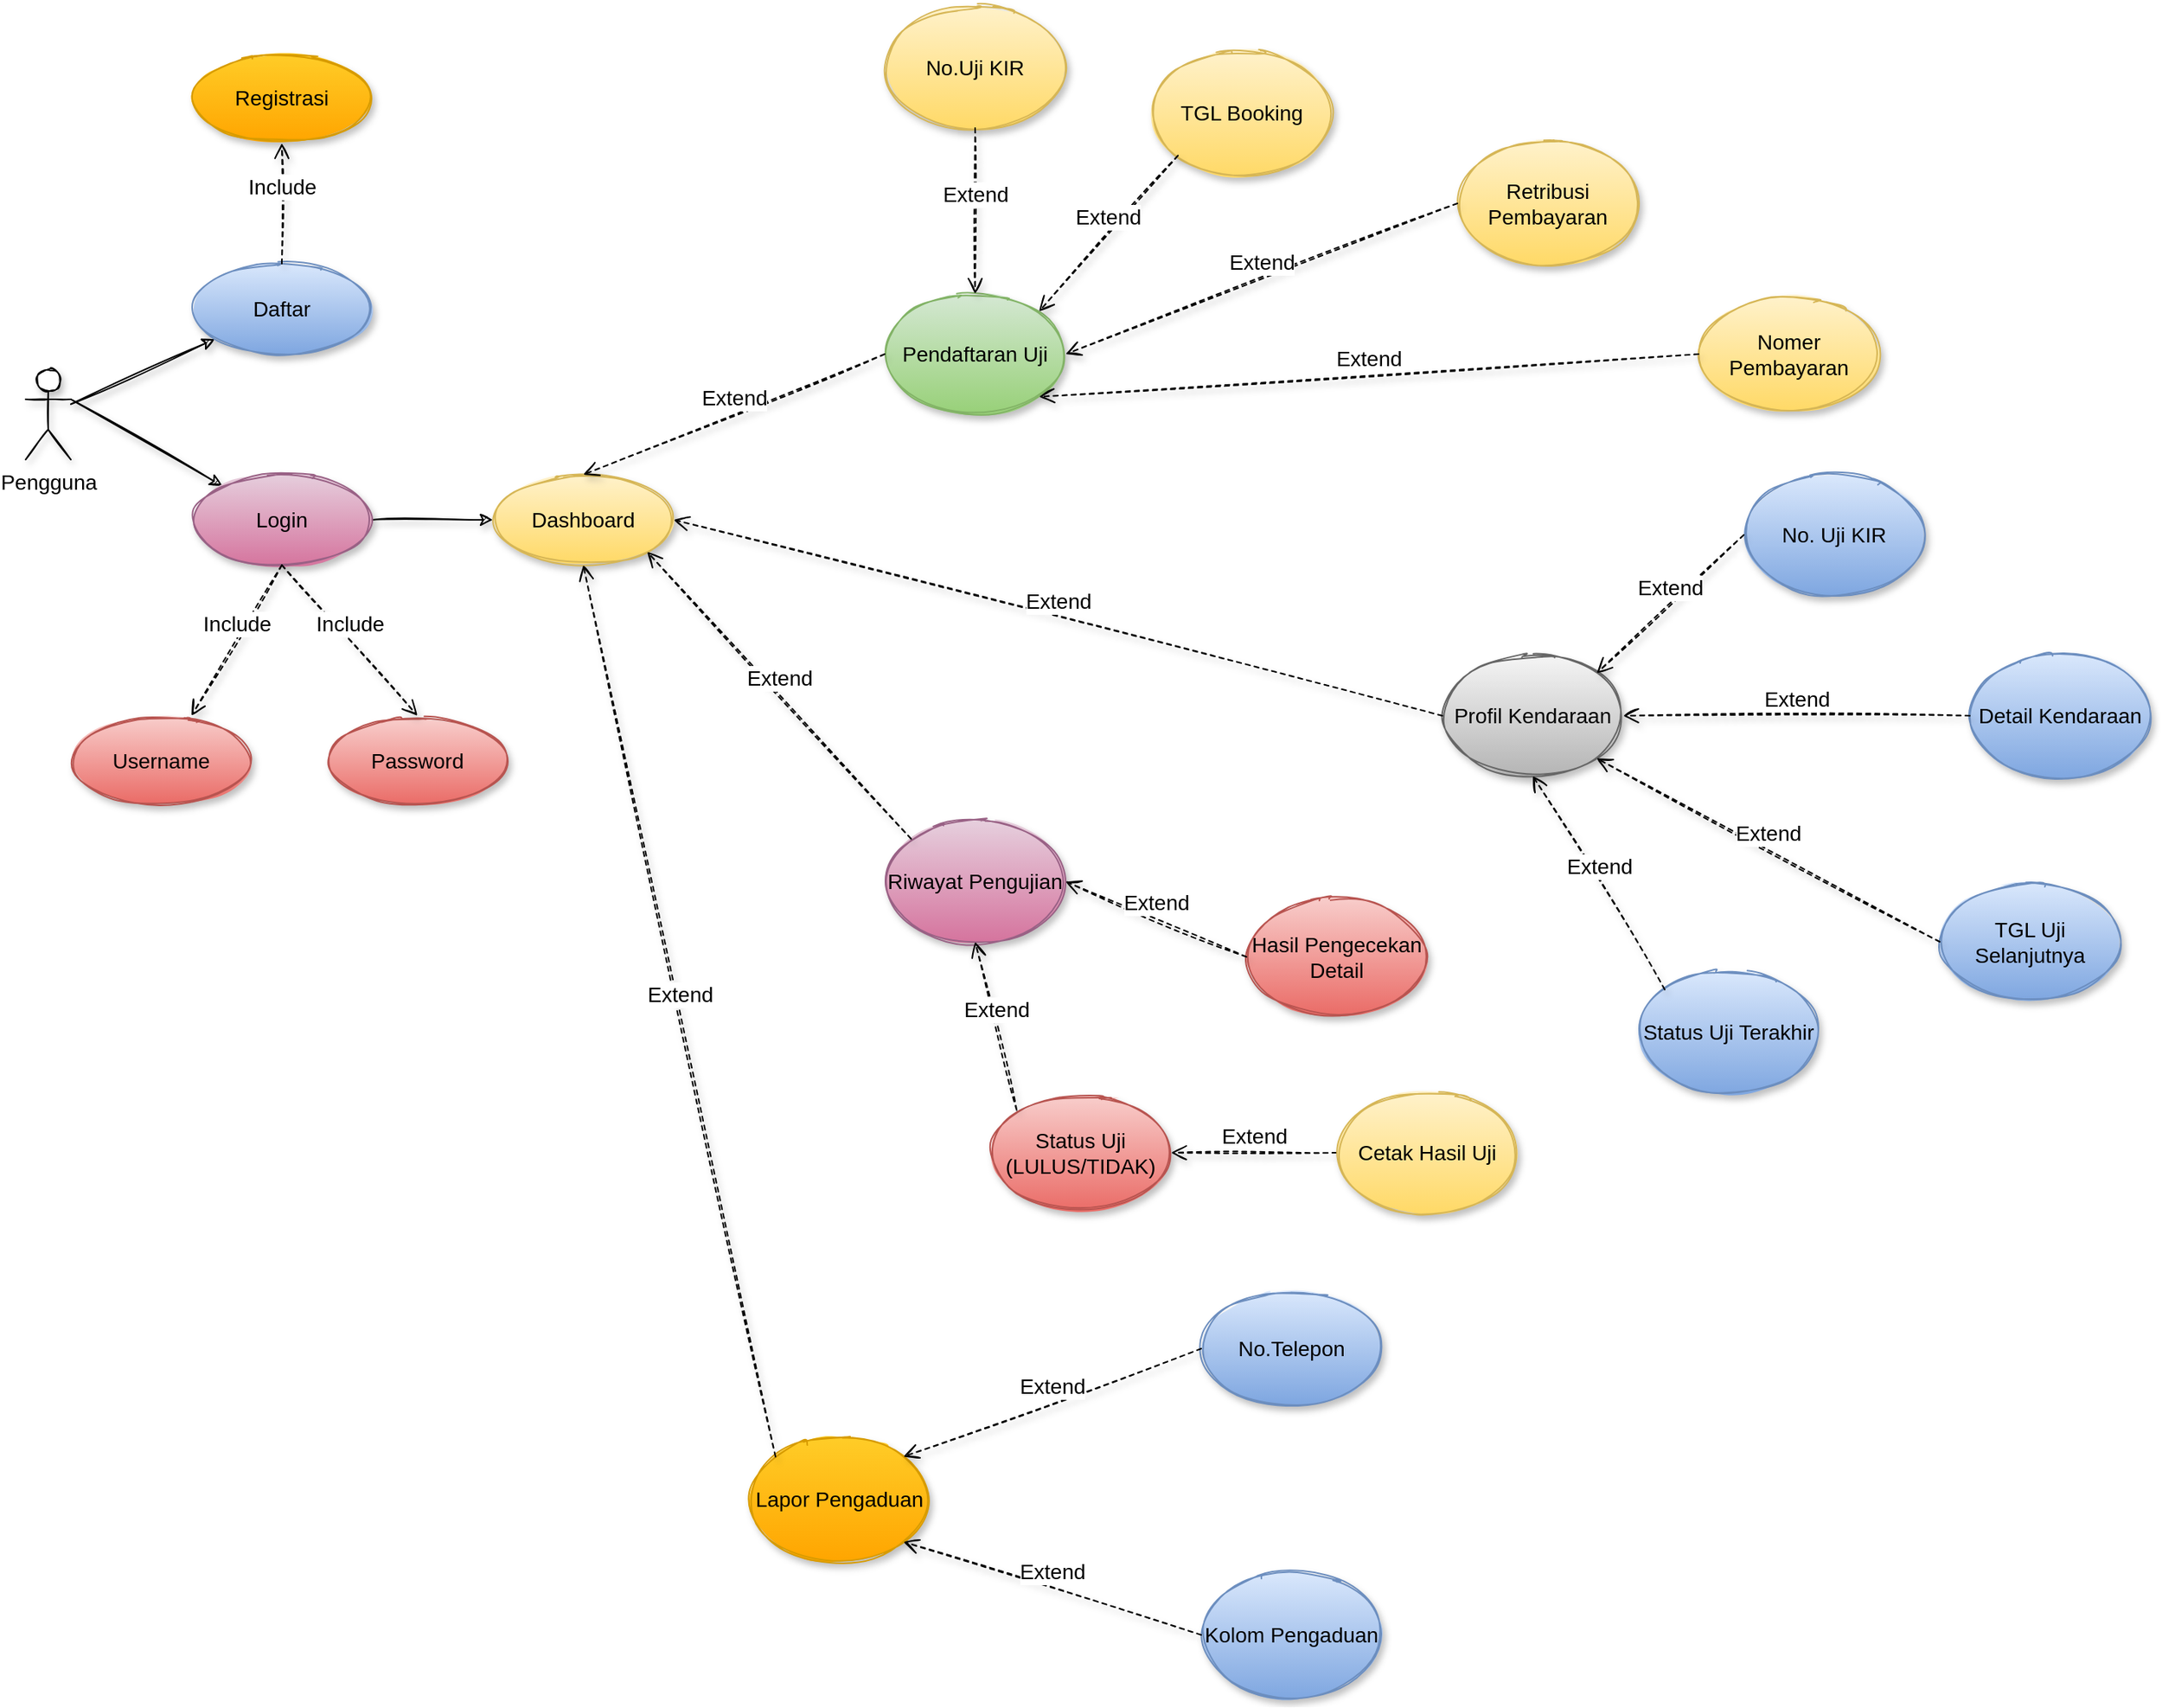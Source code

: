 <mxfile version="15.4.1" type="github">
  <diagram id="CmU3FeHNadlqEfyglv6B" name="Page-1">
    <mxGraphModel dx="2170" dy="1150" grid="1" gridSize="10" guides="1" tooltips="1" connect="1" arrows="1" fold="1" page="1" pageScale="1" pageWidth="1654" pageHeight="1169" math="0" shadow="0">
      <root>
        <mxCell id="0" />
        <mxCell id="1" parent="0" />
        <mxCell id="GXTMQiFwEBiFqibqNCe0-33" value="" style="edgeStyle=none;rounded=0;orthogonalLoop=1;jettySize=auto;html=1;fontSize=14;shadow=1;sketch=1;" edge="1" parent="1" source="GXTMQiFwEBiFqibqNCe0-27" target="GXTMQiFwEBiFqibqNCe0-32">
          <mxGeometry relative="1" as="geometry" />
        </mxCell>
        <mxCell id="GXTMQiFwEBiFqibqNCe0-35" style="edgeStyle=none;rounded=0;orthogonalLoop=1;jettySize=auto;html=1;exitX=1;exitY=0.333;exitDx=0;exitDy=0;exitPerimeter=0;fontSize=14;shadow=1;sketch=1;" edge="1" parent="1" source="GXTMQiFwEBiFqibqNCe0-27" target="GXTMQiFwEBiFqibqNCe0-34">
          <mxGeometry relative="1" as="geometry" />
        </mxCell>
        <mxCell id="GXTMQiFwEBiFqibqNCe0-27" value="Pengguna" style="shape=umlActor;verticalLabelPosition=bottom;verticalAlign=top;html=1;outlineConnect=0;fontSize=14;shadow=1;sketch=1;" vertex="1" parent="1">
          <mxGeometry x="20" y="270" width="30" height="60" as="geometry" />
        </mxCell>
        <mxCell id="GXTMQiFwEBiFqibqNCe0-32" value="Daftar" style="ellipse;whiteSpace=wrap;html=1;fontSize=14;verticalAlign=middle;align=center;labelPosition=center;verticalLabelPosition=middle;gradientColor=#7ea6e0;fillColor=#dae8fc;strokeColor=#6c8ebf;shadow=1;sketch=1;" vertex="1" parent="1">
          <mxGeometry x="130" y="200" width="120" height="60" as="geometry" />
        </mxCell>
        <mxCell id="GXTMQiFwEBiFqibqNCe0-45" value="" style="edgeStyle=none;rounded=0;orthogonalLoop=1;jettySize=auto;html=1;fontSize=14;shadow=1;sketch=1;" edge="1" parent="1" source="GXTMQiFwEBiFqibqNCe0-34" target="GXTMQiFwEBiFqibqNCe0-44">
          <mxGeometry relative="1" as="geometry" />
        </mxCell>
        <mxCell id="GXTMQiFwEBiFqibqNCe0-34" value="Login" style="ellipse;whiteSpace=wrap;html=1;fontSize=14;verticalAlign=middle;labelPosition=center;verticalLabelPosition=middle;align=center;gradientColor=#d5739d;fillColor=#e6d0de;strokeColor=#996185;shadow=1;sketch=1;" vertex="1" parent="1">
          <mxGeometry x="130" y="340" width="120" height="60" as="geometry" />
        </mxCell>
        <mxCell id="GXTMQiFwEBiFqibqNCe0-38" value="Include" style="html=1;verticalAlign=bottom;endArrow=open;dashed=1;endSize=8;rounded=0;fontSize=14;exitX=0.5;exitY=0;exitDx=0;exitDy=0;shadow=1;sketch=1;" edge="1" parent="1" source="GXTMQiFwEBiFqibqNCe0-32">
          <mxGeometry relative="1" as="geometry">
            <mxPoint x="230" y="120" as="sourcePoint" />
            <mxPoint x="190" y="120" as="targetPoint" />
          </mxGeometry>
        </mxCell>
        <mxCell id="GXTMQiFwEBiFqibqNCe0-39" value="Registrasi" style="ellipse;fontSize=14;verticalAlign=middle;align=center;whiteSpace=wrap;html=1;labelBorderColor=none;labelBackgroundColor=none;labelPosition=center;verticalLabelPosition=middle;gradientColor=#ffa500;fillColor=#ffcd28;strokeColor=#d79b00;shadow=1;sketch=1;" vertex="1" parent="1">
          <mxGeometry x="130" y="60" width="120" height="60" as="geometry" />
        </mxCell>
        <mxCell id="GXTMQiFwEBiFqibqNCe0-40" value="Include" style="html=1;verticalAlign=bottom;endArrow=open;dashed=1;endSize=8;rounded=0;fontSize=14;exitX=0.5;exitY=1;exitDx=0;exitDy=0;shadow=1;sketch=1;" edge="1" parent="1" source="GXTMQiFwEBiFqibqNCe0-34">
          <mxGeometry relative="1" as="geometry">
            <mxPoint x="210" y="500" as="sourcePoint" />
            <mxPoint x="130" y="500" as="targetPoint" />
          </mxGeometry>
        </mxCell>
        <mxCell id="GXTMQiFwEBiFqibqNCe0-41" value="Password" style="ellipse;whiteSpace=wrap;html=1;fontSize=14;verticalAlign=middle;labelPosition=center;verticalLabelPosition=middle;align=center;gradientColor=#ea6b66;fillColor=#f8cecc;strokeColor=#b85450;shadow=1;sketch=1;" vertex="1" parent="1">
          <mxGeometry x="220" y="500" width="120" height="60" as="geometry" />
        </mxCell>
        <mxCell id="GXTMQiFwEBiFqibqNCe0-42" value="Username" style="ellipse;whiteSpace=wrap;html=1;fontSize=14;verticalAlign=middle;labelPosition=center;verticalLabelPosition=middle;align=center;gradientColor=#ea6b66;fillColor=#f8cecc;strokeColor=#b85450;shadow=1;sketch=1;" vertex="1" parent="1">
          <mxGeometry x="50" y="500" width="120" height="60" as="geometry" />
        </mxCell>
        <mxCell id="GXTMQiFwEBiFqibqNCe0-43" value="Include" style="html=1;verticalAlign=bottom;endArrow=open;dashed=1;endSize=8;rounded=0;fontSize=14;entryX=0.5;entryY=0;entryDx=0;entryDy=0;shadow=1;sketch=1;" edge="1" parent="1" target="GXTMQiFwEBiFqibqNCe0-41">
          <mxGeometry relative="1" as="geometry">
            <mxPoint x="190" y="400" as="sourcePoint" />
            <mxPoint x="140" y="510" as="targetPoint" />
          </mxGeometry>
        </mxCell>
        <mxCell id="GXTMQiFwEBiFqibqNCe0-44" value="Dashboard" style="ellipse;whiteSpace=wrap;html=1;fontSize=14;verticalAlign=middle;labelPosition=center;verticalLabelPosition=middle;align=center;gradientColor=#ffd966;fillColor=#fff2cc;strokeColor=#d6b656;shadow=1;sketch=1;" vertex="1" parent="1">
          <mxGeometry x="330" y="340" width="120" height="60" as="geometry" />
        </mxCell>
        <mxCell id="GXTMQiFwEBiFqibqNCe0-46" value="Pendaftaran Uji" style="ellipse;whiteSpace=wrap;html=1;labelBackgroundColor=none;labelBorderColor=none;fontSize=14;align=center;gradientColor=#97d077;fillColor=#d5e8d4;strokeColor=#82b366;shadow=1;sketch=1;" vertex="1" parent="1">
          <mxGeometry x="590" y="220" width="120" height="80" as="geometry" />
        </mxCell>
        <mxCell id="GXTMQiFwEBiFqibqNCe0-47" value="Profil Kendaraan" style="ellipse;whiteSpace=wrap;html=1;labelBackgroundColor=none;labelBorderColor=none;fontSize=14;align=center;gradientColor=#b3b3b3;fillColor=#f5f5f5;strokeColor=#666666;shadow=1;sketch=1;" vertex="1" parent="1">
          <mxGeometry x="960" y="460" width="120" height="80" as="geometry" />
        </mxCell>
        <mxCell id="GXTMQiFwEBiFqibqNCe0-49" value="Riwayat Pengujian" style="ellipse;whiteSpace=wrap;html=1;labelBackgroundColor=none;labelBorderColor=none;fontSize=14;align=center;gradientColor=#d5739d;fillColor=#e6d0de;strokeColor=#996185;shadow=1;sketch=1;" vertex="1" parent="1">
          <mxGeometry x="590" y="570" width="120" height="80" as="geometry" />
        </mxCell>
        <mxCell id="GXTMQiFwEBiFqibqNCe0-53" value="Lapor Pengaduan" style="ellipse;whiteSpace=wrap;html=1;labelBackgroundColor=none;labelBorderColor=none;fontSize=14;align=center;gradientColor=#ffa500;fillColor=#ffcd28;strokeColor=#d79b00;shadow=1;sketch=1;" vertex="1" parent="1">
          <mxGeometry x="500" y="980" width="120" height="80" as="geometry" />
        </mxCell>
        <mxCell id="GXTMQiFwEBiFqibqNCe0-59" value="Extend" style="html=1;verticalAlign=bottom;endArrow=open;dashed=1;endSize=8;rounded=0;fontSize=14;entryX=0.5;entryY=0;entryDx=0;entryDy=0;exitX=0;exitY=0.5;exitDx=0;exitDy=0;shadow=1;sketch=1;" edge="1" parent="1" source="GXTMQiFwEBiFqibqNCe0-46" target="GXTMQiFwEBiFqibqNCe0-44">
          <mxGeometry relative="1" as="geometry">
            <mxPoint x="530" y="209.17" as="sourcePoint" />
            <mxPoint x="450" y="209.17" as="targetPoint" />
          </mxGeometry>
        </mxCell>
        <mxCell id="GXTMQiFwEBiFqibqNCe0-60" value="Extend" style="html=1;verticalAlign=bottom;endArrow=open;dashed=1;endSize=8;rounded=0;fontSize=14;exitX=0;exitY=0.5;exitDx=0;exitDy=0;shadow=1;sketch=1;" edge="1" parent="1" source="GXTMQiFwEBiFqibqNCe0-47">
          <mxGeometry relative="1" as="geometry">
            <mxPoint x="530.0" y="329.17" as="sourcePoint" />
            <mxPoint x="450" y="370" as="targetPoint" />
          </mxGeometry>
        </mxCell>
        <mxCell id="GXTMQiFwEBiFqibqNCe0-62" value="Extend" style="html=1;verticalAlign=bottom;endArrow=open;dashed=1;endSize=8;rounded=0;fontSize=14;entryX=1;entryY=1;entryDx=0;entryDy=0;exitX=0;exitY=0;exitDx=0;exitDy=0;shadow=1;sketch=1;" edge="1" parent="1" source="GXTMQiFwEBiFqibqNCe0-49" target="GXTMQiFwEBiFqibqNCe0-44">
          <mxGeometry relative="1" as="geometry">
            <mxPoint x="530.0" y="558.33" as="sourcePoint" />
            <mxPoint x="450.0" y="558.33" as="targetPoint" />
          </mxGeometry>
        </mxCell>
        <mxCell id="GXTMQiFwEBiFqibqNCe0-63" value="Extend" style="html=1;verticalAlign=bottom;endArrow=open;dashed=1;endSize=8;rounded=0;fontSize=14;entryX=0.5;entryY=1;entryDx=0;entryDy=0;exitX=0;exitY=0;exitDx=0;exitDy=0;shadow=1;sketch=1;" edge="1" parent="1" source="GXTMQiFwEBiFqibqNCe0-53" target="GXTMQiFwEBiFqibqNCe0-44">
          <mxGeometry relative="1" as="geometry">
            <mxPoint x="530.0" y="669.17" as="sourcePoint" />
            <mxPoint x="450.0" y="669.17" as="targetPoint" />
          </mxGeometry>
        </mxCell>
        <mxCell id="GXTMQiFwEBiFqibqNCe0-66" value="No.Uji KIR" style="ellipse;whiteSpace=wrap;html=1;labelBackgroundColor=none;labelBorderColor=none;fontSize=14;align=center;gradientColor=#ffd966;fillColor=#fff2cc;strokeColor=#d6b656;shadow=1;sketch=1;" vertex="1" parent="1">
          <mxGeometry x="590" y="30" width="120" height="80" as="geometry" />
        </mxCell>
        <mxCell id="GXTMQiFwEBiFqibqNCe0-67" value="Retribusi Pembayaran" style="ellipse;whiteSpace=wrap;html=1;labelBackgroundColor=none;labelBorderColor=none;fontSize=14;align=center;fillColor=#fff2cc;strokeColor=#d6b656;gradientColor=#ffd966;shadow=1;sketch=1;" vertex="1" parent="1">
          <mxGeometry x="970" y="120" width="120" height="80" as="geometry" />
        </mxCell>
        <mxCell id="GXTMQiFwEBiFqibqNCe0-68" value="TGL Booking" style="ellipse;whiteSpace=wrap;html=1;labelBackgroundColor=none;labelBorderColor=none;fontSize=14;align=center;fillColor=#fff2cc;strokeColor=#d6b656;gradientColor=#ffd966;shadow=1;sketch=1;" vertex="1" parent="1">
          <mxGeometry x="767" y="60" width="120" height="80" as="geometry" />
        </mxCell>
        <mxCell id="GXTMQiFwEBiFqibqNCe0-69" value="Nomer Pembayaran" style="ellipse;whiteSpace=wrap;html=1;labelBackgroundColor=none;labelBorderColor=none;fontSize=14;align=center;fillColor=#fff2cc;strokeColor=#d6b656;gradientColor=#ffd966;shadow=1;sketch=1;" vertex="1" parent="1">
          <mxGeometry x="1130" y="220" width="120" height="80" as="geometry" />
        </mxCell>
        <mxCell id="GXTMQiFwEBiFqibqNCe0-70" value="Detail Kendaraan" style="ellipse;whiteSpace=wrap;html=1;labelBackgroundColor=none;labelBorderColor=none;fontSize=14;align=center;gradientColor=#7ea6e0;fillColor=#dae8fc;strokeColor=#6c8ebf;shadow=1;sketch=1;" vertex="1" parent="1">
          <mxGeometry x="1310" y="460" width="120" height="80" as="geometry" />
        </mxCell>
        <mxCell id="GXTMQiFwEBiFqibqNCe0-71" value="Kolom Pengaduan" style="ellipse;whiteSpace=wrap;html=1;labelBackgroundColor=none;labelBorderColor=none;fontSize=14;align=center;gradientColor=#7ea6e0;fillColor=#dae8fc;strokeColor=#6c8ebf;shadow=1;sketch=1;" vertex="1" parent="1">
          <mxGeometry x="800" y="1070" width="120" height="80" as="geometry" />
        </mxCell>
        <mxCell id="GXTMQiFwEBiFqibqNCe0-72" value="No.Telepon" style="ellipse;whiteSpace=wrap;html=1;labelBackgroundColor=none;labelBorderColor=none;fontSize=14;align=center;gradientColor=#7ea6e0;fillColor=#dae8fc;strokeColor=#6c8ebf;shadow=1;sketch=1;" vertex="1" parent="1">
          <mxGeometry x="800" y="880" width="120" height="80" as="geometry" />
        </mxCell>
        <mxCell id="GXTMQiFwEBiFqibqNCe0-73" value="TGL Uji Selanjutnya" style="ellipse;whiteSpace=wrap;html=1;labelBackgroundColor=none;labelBorderColor=none;fontSize=14;align=center;gradientColor=#7ea6e0;fillColor=#dae8fc;strokeColor=#6c8ebf;shadow=1;sketch=1;" vertex="1" parent="1">
          <mxGeometry x="1290" y="610" width="120" height="80" as="geometry" />
        </mxCell>
        <mxCell id="GXTMQiFwEBiFqibqNCe0-74" value="Hasil Pengecekan Detail" style="ellipse;whiteSpace=wrap;html=1;labelBackgroundColor=none;labelBorderColor=none;fontSize=14;align=center;gradientColor=#ea6b66;fillColor=#f8cecc;strokeColor=#b85450;shadow=1;sketch=1;" vertex="1" parent="1">
          <mxGeometry x="830" y="620" width="120" height="80" as="geometry" />
        </mxCell>
        <mxCell id="GXTMQiFwEBiFqibqNCe0-75" value="Extend" style="html=1;verticalAlign=bottom;endArrow=open;dashed=1;endSize=8;rounded=0;fontSize=14;entryX=0.5;entryY=0;entryDx=0;entryDy=0;exitX=0.5;exitY=1;exitDx=0;exitDy=0;shadow=1;sketch=1;" edge="1" parent="1" source="GXTMQiFwEBiFqibqNCe0-66" target="GXTMQiFwEBiFqibqNCe0-46">
          <mxGeometry relative="1" as="geometry">
            <mxPoint x="690.0" y="70" as="sourcePoint" />
            <mxPoint x="560" y="240" as="targetPoint" />
          </mxGeometry>
        </mxCell>
        <mxCell id="GXTMQiFwEBiFqibqNCe0-76" value="Extend" style="html=1;verticalAlign=bottom;endArrow=open;dashed=1;endSize=8;rounded=0;fontSize=14;entryX=1;entryY=0;entryDx=0;entryDy=0;exitX=0;exitY=1;exitDx=0;exitDy=0;shadow=1;sketch=1;" edge="1" parent="1" source="GXTMQiFwEBiFqibqNCe0-68" target="GXTMQiFwEBiFqibqNCe0-46">
          <mxGeometry relative="1" as="geometry">
            <mxPoint x="700.0" y="160" as="sourcePoint" />
            <mxPoint x="632.426" y="231.716" as="targetPoint" />
          </mxGeometry>
        </mxCell>
        <mxCell id="GXTMQiFwEBiFqibqNCe0-77" value="Extend" style="html=1;verticalAlign=bottom;endArrow=open;dashed=1;endSize=8;rounded=0;fontSize=14;entryX=1;entryY=0.5;entryDx=0;entryDy=0;exitX=0;exitY=0.5;exitDx=0;exitDy=0;shadow=1;sketch=1;" edge="1" parent="1" source="GXTMQiFwEBiFqibqNCe0-67" target="GXTMQiFwEBiFqibqNCe0-46">
          <mxGeometry relative="1" as="geometry">
            <mxPoint x="700.0" y="258.28" as="sourcePoint" />
            <mxPoint x="632.426" y="329.996" as="targetPoint" />
          </mxGeometry>
        </mxCell>
        <mxCell id="GXTMQiFwEBiFqibqNCe0-78" value="Extend" style="html=1;verticalAlign=bottom;endArrow=open;dashed=1;endSize=8;rounded=0;fontSize=14;entryX=1;entryY=1;entryDx=0;entryDy=0;exitX=0;exitY=0.5;exitDx=0;exitDy=0;shadow=1;sketch=1;" edge="1" parent="1" source="GXTMQiFwEBiFqibqNCe0-69" target="GXTMQiFwEBiFqibqNCe0-46">
          <mxGeometry relative="1" as="geometry">
            <mxPoint x="700" y="310" as="sourcePoint" />
            <mxPoint x="632.426" y="441.716" as="targetPoint" />
          </mxGeometry>
        </mxCell>
        <mxCell id="GXTMQiFwEBiFqibqNCe0-81" value="No. Uji KIR" style="ellipse;whiteSpace=wrap;html=1;labelBackgroundColor=none;labelBorderColor=none;fontSize=14;align=center;gradientColor=#7ea6e0;fillColor=#dae8fc;strokeColor=#6c8ebf;shadow=1;sketch=1;" vertex="1" parent="1">
          <mxGeometry x="1160" y="340" width="120" height="80" as="geometry" />
        </mxCell>
        <mxCell id="GXTMQiFwEBiFqibqNCe0-82" value="Status Uji Terakhir" style="ellipse;whiteSpace=wrap;html=1;labelBackgroundColor=none;labelBorderColor=none;fontSize=14;align=center;gradientColor=#7ea6e0;fillColor=#dae8fc;strokeColor=#6c8ebf;shadow=1;sketch=1;" vertex="1" parent="1">
          <mxGeometry x="1090" y="670" width="120" height="80" as="geometry" />
        </mxCell>
        <mxCell id="GXTMQiFwEBiFqibqNCe0-86" value="Status Uji (LULUS/TIDAK)" style="ellipse;whiteSpace=wrap;html=1;labelBackgroundColor=none;labelBorderColor=none;fontSize=14;align=center;gradientColor=#ea6b66;fillColor=#f8cecc;strokeColor=#b85450;shadow=1;sketch=1;" vertex="1" parent="1">
          <mxGeometry x="660" y="750" width="120" height="80" as="geometry" />
        </mxCell>
        <mxCell id="GXTMQiFwEBiFqibqNCe0-87" value="Extend" style="html=1;verticalAlign=bottom;endArrow=open;dashed=1;endSize=8;rounded=0;fontSize=14;entryX=1;entryY=0;entryDx=0;entryDy=0;exitX=0;exitY=0.5;exitDx=0;exitDy=0;shadow=1;sketch=1;" edge="1" parent="1" source="GXTMQiFwEBiFqibqNCe0-81" target="GXTMQiFwEBiFqibqNCe0-47">
          <mxGeometry relative="1" as="geometry">
            <mxPoint x="1140" y="400" as="sourcePoint" />
            <mxPoint x="702.426" y="428.284" as="targetPoint" />
          </mxGeometry>
        </mxCell>
        <mxCell id="GXTMQiFwEBiFqibqNCe0-88" value="Extend" style="html=1;verticalAlign=bottom;endArrow=open;dashed=1;endSize=8;rounded=0;fontSize=14;entryX=1;entryY=0.5;entryDx=0;entryDy=0;exitX=0;exitY=0.5;exitDx=0;exitDy=0;shadow=1;sketch=1;" edge="1" parent="1" source="GXTMQiFwEBiFqibqNCe0-70" target="GXTMQiFwEBiFqibqNCe0-47">
          <mxGeometry relative="1" as="geometry">
            <mxPoint x="1290" y="511.72" as="sourcePoint" />
            <mxPoint x="852.426" y="540.004" as="targetPoint" />
          </mxGeometry>
        </mxCell>
        <mxCell id="GXTMQiFwEBiFqibqNCe0-89" value="Extend" style="html=1;verticalAlign=bottom;endArrow=open;dashed=1;endSize=8;rounded=0;fontSize=14;entryX=1;entryY=1;entryDx=0;entryDy=0;exitX=0;exitY=0.5;exitDx=0;exitDy=0;shadow=1;sketch=1;" edge="1" parent="1" source="GXTMQiFwEBiFqibqNCe0-73" target="GXTMQiFwEBiFqibqNCe0-47">
          <mxGeometry relative="1" as="geometry">
            <mxPoint x="1160" y="290" as="sourcePoint" />
            <mxPoint x="722.426" y="318.284" as="targetPoint" />
          </mxGeometry>
        </mxCell>
        <mxCell id="GXTMQiFwEBiFqibqNCe0-90" value="Extend" style="html=1;verticalAlign=bottom;endArrow=open;dashed=1;endSize=8;rounded=0;fontSize=14;entryX=0.5;entryY=1;entryDx=0;entryDy=0;exitX=0;exitY=0;exitDx=0;exitDy=0;shadow=1;sketch=1;" edge="1" parent="1" source="GXTMQiFwEBiFqibqNCe0-82" target="GXTMQiFwEBiFqibqNCe0-47">
          <mxGeometry relative="1" as="geometry">
            <mxPoint x="1170" y="300" as="sourcePoint" />
            <mxPoint x="732.426" y="328.284" as="targetPoint" />
          </mxGeometry>
        </mxCell>
        <mxCell id="GXTMQiFwEBiFqibqNCe0-91" value="Extend" style="html=1;verticalAlign=bottom;endArrow=open;dashed=1;endSize=8;rounded=0;fontSize=14;entryX=1;entryY=0.5;entryDx=0;entryDy=0;exitX=0;exitY=0.5;exitDx=0;exitDy=0;shadow=1;sketch=1;" edge="1" parent="1" source="GXTMQiFwEBiFqibqNCe0-74" target="GXTMQiFwEBiFqibqNCe0-49">
          <mxGeometry relative="1" as="geometry">
            <mxPoint x="1180" y="310" as="sourcePoint" />
            <mxPoint x="742.426" y="338.284" as="targetPoint" />
          </mxGeometry>
        </mxCell>
        <mxCell id="GXTMQiFwEBiFqibqNCe0-92" value="Extend" style="html=1;verticalAlign=bottom;endArrow=open;dashed=1;endSize=8;rounded=0;fontSize=14;entryX=0.5;entryY=1;entryDx=0;entryDy=0;exitX=0;exitY=0;exitDx=0;exitDy=0;shadow=1;sketch=1;" edge="1" parent="1" source="GXTMQiFwEBiFqibqNCe0-86" target="GXTMQiFwEBiFqibqNCe0-49">
          <mxGeometry relative="1" as="geometry">
            <mxPoint x="1190" y="320" as="sourcePoint" />
            <mxPoint x="752.426" y="348.284" as="targetPoint" />
          </mxGeometry>
        </mxCell>
        <mxCell id="GXTMQiFwEBiFqibqNCe0-93" value="Extend" style="html=1;verticalAlign=bottom;endArrow=open;dashed=1;endSize=8;rounded=0;fontSize=14;entryX=1;entryY=0;entryDx=0;entryDy=0;exitX=0;exitY=0.5;exitDx=0;exitDy=0;shadow=1;sketch=1;" edge="1" parent="1" source="GXTMQiFwEBiFqibqNCe0-72" target="GXTMQiFwEBiFqibqNCe0-53">
          <mxGeometry relative="1" as="geometry">
            <mxPoint x="1200" y="330" as="sourcePoint" />
            <mxPoint x="762.426" y="358.284" as="targetPoint" />
          </mxGeometry>
        </mxCell>
        <mxCell id="GXTMQiFwEBiFqibqNCe0-94" value="Extend" style="html=1;verticalAlign=bottom;endArrow=open;dashed=1;endSize=8;rounded=0;fontSize=14;entryX=1;entryY=1;entryDx=0;entryDy=0;exitX=0;exitY=0.5;exitDx=0;exitDy=0;shadow=1;sketch=1;" edge="1" parent="1" source="GXTMQiFwEBiFqibqNCe0-71" target="GXTMQiFwEBiFqibqNCe0-53">
          <mxGeometry relative="1" as="geometry">
            <mxPoint x="1210" y="340" as="sourcePoint" />
            <mxPoint x="772.426" y="368.284" as="targetPoint" />
          </mxGeometry>
        </mxCell>
        <mxCell id="GXTMQiFwEBiFqibqNCe0-95" value="Extend" style="html=1;verticalAlign=bottom;endArrow=open;dashed=1;endSize=8;rounded=0;fontSize=14;entryX=1;entryY=0.5;entryDx=0;entryDy=0;exitX=0;exitY=0.5;exitDx=0;exitDy=0;shadow=1;sketch=1;" edge="1" parent="1" source="GXTMQiFwEBiFqibqNCe0-96" target="GXTMQiFwEBiFqibqNCe0-86">
          <mxGeometry relative="1" as="geometry">
            <mxPoint x="870" y="790" as="sourcePoint" />
            <mxPoint x="812.43" y="750" as="targetPoint" />
          </mxGeometry>
        </mxCell>
        <mxCell id="GXTMQiFwEBiFqibqNCe0-96" value="Cetak Hasil Uji" style="ellipse;whiteSpace=wrap;html=1;labelBackgroundColor=none;labelBorderColor=none;fontSize=14;align=center;gradientColor=#ffd966;fillColor=#fff2cc;strokeColor=#d6b656;shadow=1;sketch=1;" vertex="1" parent="1">
          <mxGeometry x="890" y="750" width="120" height="80" as="geometry" />
        </mxCell>
      </root>
    </mxGraphModel>
  </diagram>
</mxfile>
